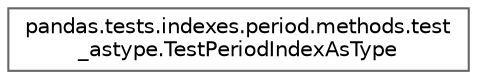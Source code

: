 digraph "Graphical Class Hierarchy"
{
 // LATEX_PDF_SIZE
  bgcolor="transparent";
  edge [fontname=Helvetica,fontsize=10,labelfontname=Helvetica,labelfontsize=10];
  node [fontname=Helvetica,fontsize=10,shape=box,height=0.2,width=0.4];
  rankdir="LR";
  Node0 [id="Node000000",label="pandas.tests.indexes.period.methods.test\l_astype.TestPeriodIndexAsType",height=0.2,width=0.4,color="grey40", fillcolor="white", style="filled",URL="$d3/d54/classpandas_1_1tests_1_1indexes_1_1period_1_1methods_1_1test__astype_1_1TestPeriodIndexAsType.html",tooltip=" "];
}
